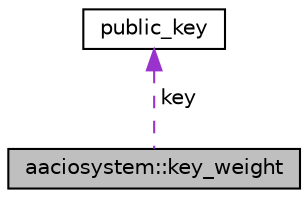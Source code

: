 digraph "aaciosystem::key_weight"
{
  edge [fontname="Helvetica",fontsize="10",labelfontname="Helvetica",labelfontsize="10"];
  node [fontname="Helvetica",fontsize="10",shape=record];
  Node1 [label="aaciosystem::key_weight",height=0.2,width=0.4,color="black", fillcolor="grey75", style="filled", fontcolor="black"];
  Node2 -> Node1 [dir="back",color="darkorchid3",fontsize="10",style="dashed",label=" key" ];
  Node2 [label="public_key",height=0.2,width=0.4,color="black", fillcolor="white", style="filled",URL="$structpublic__key.html"];
}
